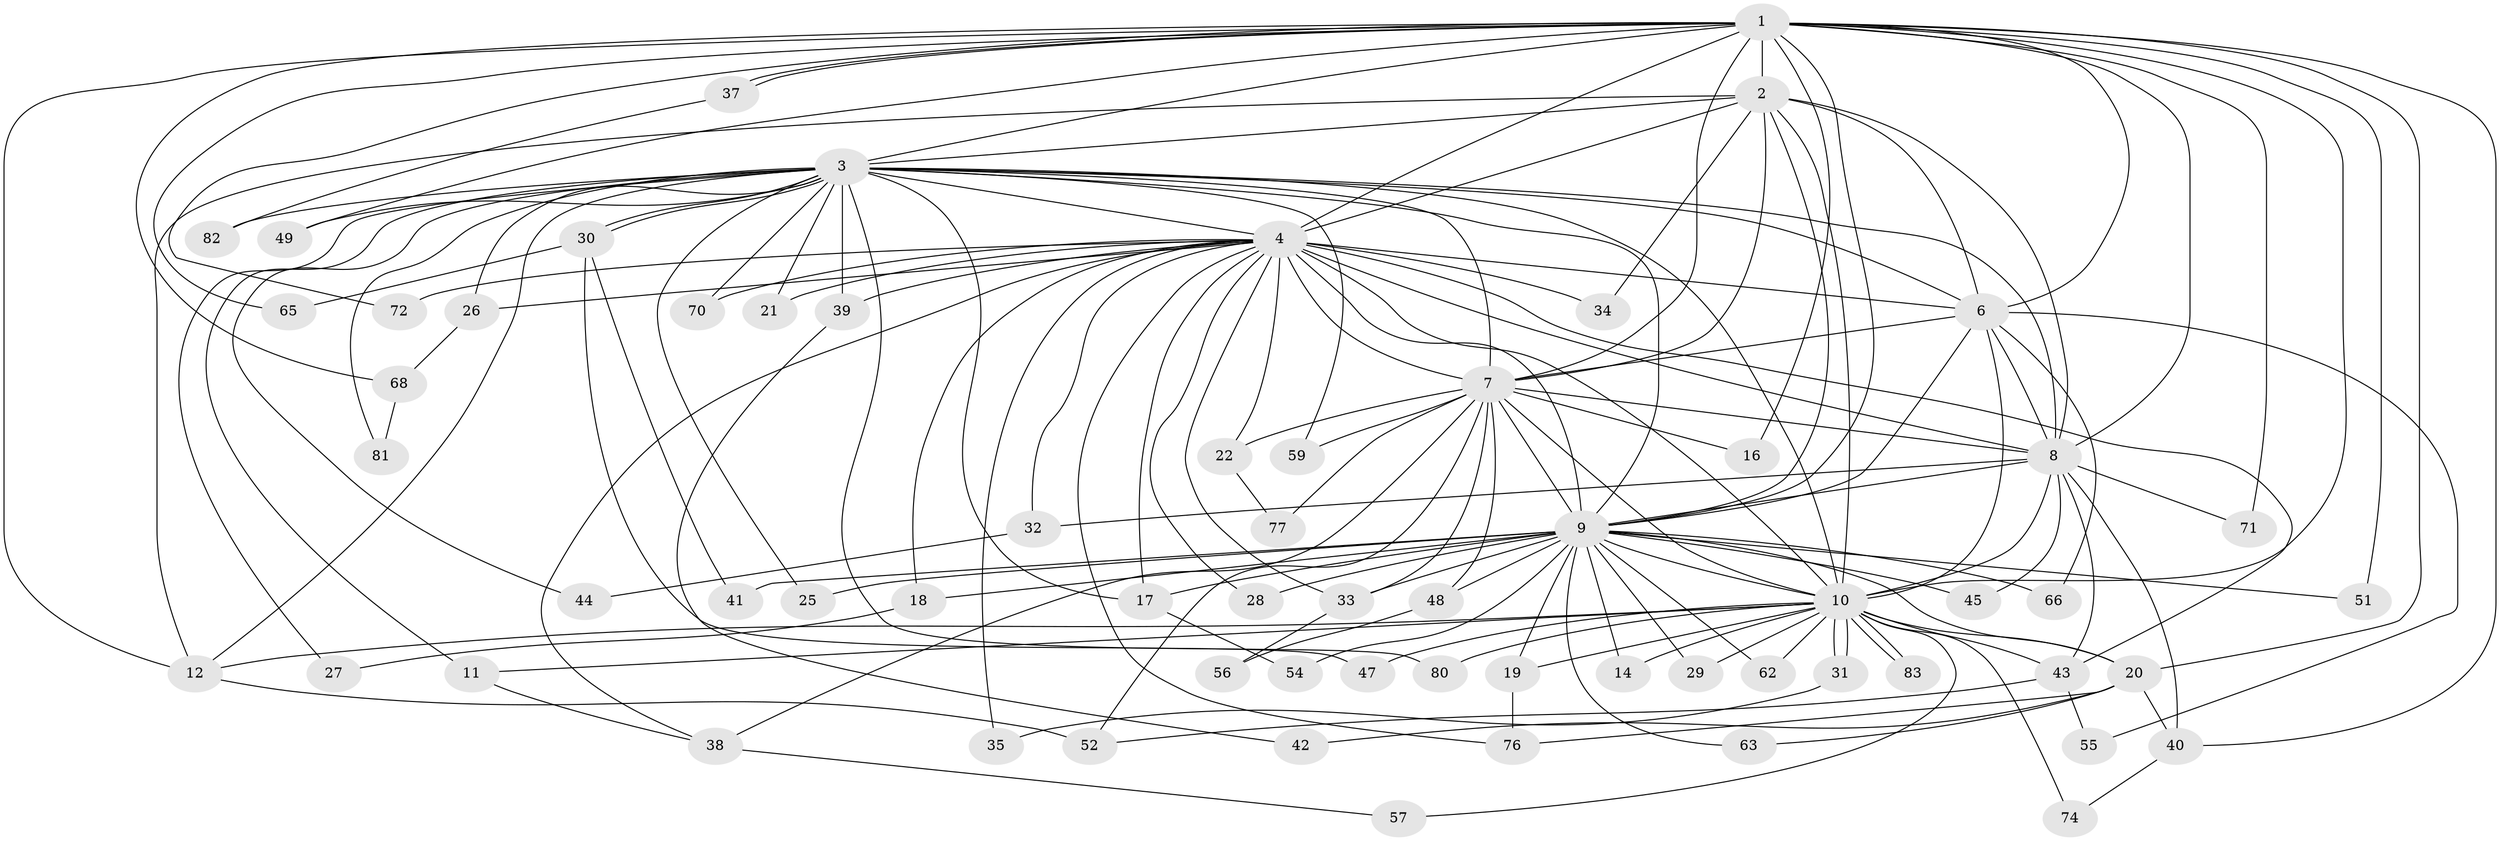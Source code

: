 // original degree distribution, {23: 0.011764705882352941, 12: 0.011764705882352941, 26: 0.011764705882352941, 21: 0.011764705882352941, 16: 0.023529411764705882, 11: 0.011764705882352941, 18: 0.011764705882352941, 27: 0.011764705882352941, 25: 0.011764705882352941, 3: 0.2823529411764706, 4: 0.058823529411764705, 2: 0.5058823529411764, 7: 0.011764705882352941, 5: 0.023529411764705882}
// Generated by graph-tools (version 1.1) at 2025/41/03/06/25 10:41:33]
// undirected, 64 vertices, 156 edges
graph export_dot {
graph [start="1"]
  node [color=gray90,style=filled];
  1 [super="+58"];
  2 [super="+36"];
  3 [super="+61"];
  4 [super="+5"];
  6 [super="+46"];
  7 [super="+23"];
  8 [super="+15"];
  9 [super="+24"];
  10 [super="+60"];
  11;
  12 [super="+13"];
  14;
  16;
  17 [super="+78"];
  18;
  19 [super="+64"];
  20 [super="+73"];
  21;
  22;
  25;
  26;
  27;
  28 [super="+67"];
  29;
  30;
  31;
  32 [super="+69"];
  33 [super="+50"];
  34;
  35;
  37;
  38 [super="+53"];
  39;
  40 [super="+75"];
  41;
  42;
  43 [super="+84"];
  44;
  45;
  47;
  48;
  49;
  51;
  52 [super="+85"];
  54;
  55;
  56;
  57;
  59;
  62;
  63;
  65;
  66;
  68;
  70;
  71;
  72;
  74;
  76 [super="+79"];
  77;
  80;
  81;
  82;
  83;
  1 -- 2 [weight=2];
  1 -- 3;
  1 -- 4 [weight=2];
  1 -- 6;
  1 -- 7;
  1 -- 8;
  1 -- 9 [weight=2];
  1 -- 10;
  1 -- 12;
  1 -- 16;
  1 -- 20;
  1 -- 37;
  1 -- 37;
  1 -- 49;
  1 -- 51 [weight=2];
  1 -- 65;
  1 -- 71;
  1 -- 72;
  1 -- 40;
  1 -- 68;
  2 -- 3;
  2 -- 4 [weight=2];
  2 -- 6;
  2 -- 7;
  2 -- 8;
  2 -- 9;
  2 -- 10;
  2 -- 12;
  2 -- 34;
  3 -- 4 [weight=2];
  3 -- 6;
  3 -- 7;
  3 -- 8;
  3 -- 9;
  3 -- 10;
  3 -- 11;
  3 -- 17;
  3 -- 21;
  3 -- 25;
  3 -- 26;
  3 -- 27;
  3 -- 30;
  3 -- 30;
  3 -- 39;
  3 -- 44;
  3 -- 49;
  3 -- 59;
  3 -- 70;
  3 -- 80;
  3 -- 81;
  3 -- 82;
  3 -- 12;
  4 -- 6 [weight=2];
  4 -- 7 [weight=2];
  4 -- 8 [weight=3];
  4 -- 9 [weight=2];
  4 -- 10 [weight=2];
  4 -- 18;
  4 -- 26;
  4 -- 28 [weight=2];
  4 -- 32 [weight=2];
  4 -- 33;
  4 -- 34;
  4 -- 35;
  4 -- 39;
  4 -- 43;
  4 -- 70;
  4 -- 72;
  4 -- 21;
  4 -- 22;
  4 -- 38;
  4 -- 76;
  4 -- 17;
  6 -- 7;
  6 -- 8 [weight=2];
  6 -- 9;
  6 -- 10;
  6 -- 66;
  6 -- 55;
  7 -- 8;
  7 -- 9;
  7 -- 10;
  7 -- 16;
  7 -- 22;
  7 -- 38;
  7 -- 48;
  7 -- 52;
  7 -- 59;
  7 -- 77;
  7 -- 33;
  8 -- 9;
  8 -- 10 [weight=2];
  8 -- 32;
  8 -- 40;
  8 -- 45;
  8 -- 71;
  8 -- 43;
  9 -- 10;
  9 -- 14;
  9 -- 17;
  9 -- 18;
  9 -- 19 [weight=2];
  9 -- 20;
  9 -- 25;
  9 -- 29;
  9 -- 33;
  9 -- 41;
  9 -- 45;
  9 -- 51;
  9 -- 54;
  9 -- 62;
  9 -- 63;
  9 -- 66;
  9 -- 48;
  9 -- 28;
  10 -- 11;
  10 -- 14;
  10 -- 19;
  10 -- 29;
  10 -- 31;
  10 -- 31;
  10 -- 43;
  10 -- 47;
  10 -- 57;
  10 -- 62;
  10 -- 74;
  10 -- 83;
  10 -- 83;
  10 -- 80;
  10 -- 12;
  10 -- 20;
  11 -- 38;
  12 -- 52;
  17 -- 54;
  18 -- 27;
  19 -- 76;
  20 -- 40;
  20 -- 42;
  20 -- 63;
  20 -- 76;
  22 -- 77;
  26 -- 68;
  30 -- 41;
  30 -- 47;
  30 -- 65;
  31 -- 35;
  32 -- 44;
  33 -- 56;
  37 -- 82;
  38 -- 57;
  39 -- 42;
  40 -- 74;
  43 -- 55;
  43 -- 52;
  48 -- 56;
  68 -- 81;
}

